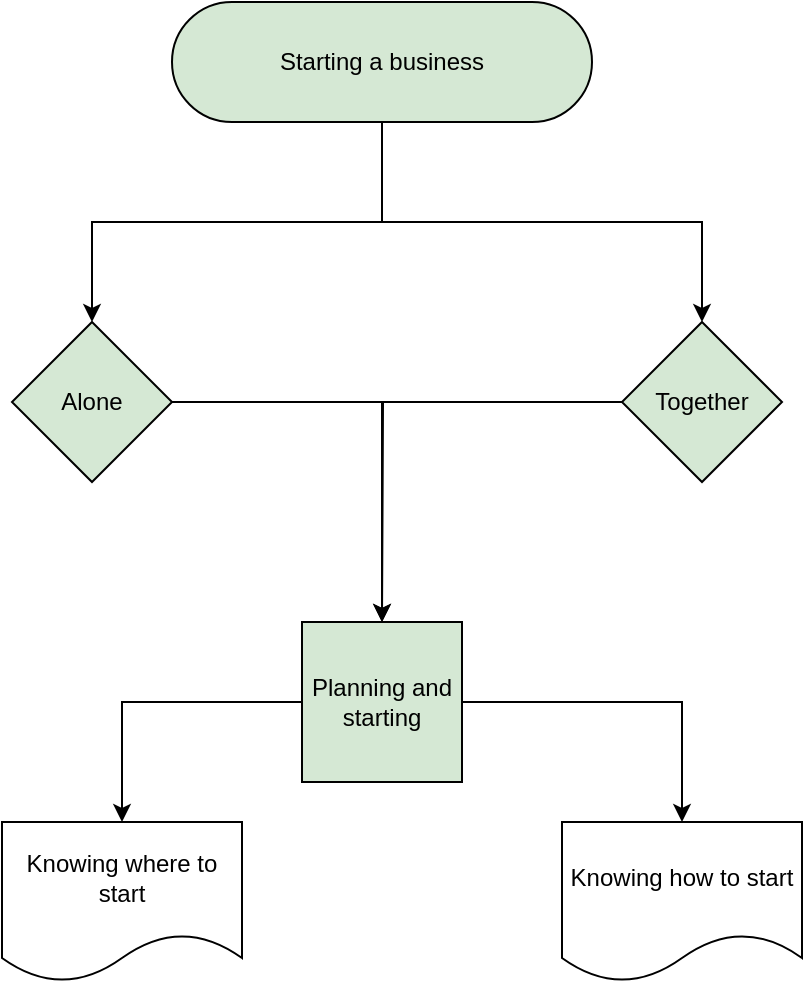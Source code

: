 <mxfile version="21.8.2" type="github">
  <diagram name="Page-1" id="FLkdHJrf84SCdrSjRrXB">
    <mxGraphModel dx="989" dy="545" grid="1" gridSize="10" guides="1" tooltips="1" connect="1" arrows="1" fold="1" page="1" pageScale="1" pageWidth="850" pageHeight="1100" math="0" shadow="0">
      <root>
        <mxCell id="0" />
        <mxCell id="1" parent="0" />
        <mxCell id="XQU894oBWTa-VkMPR4PN-12" style="edgeStyle=orthogonalEdgeStyle;rounded=0;orthogonalLoop=1;jettySize=auto;html=1;entryX=0.5;entryY=0;entryDx=0;entryDy=0;fillColor=#d5e8d4;strokeColor=#000000;" edge="1" parent="1" source="XQU894oBWTa-VkMPR4PN-1" target="XQU894oBWTa-VkMPR4PN-9">
          <mxGeometry relative="1" as="geometry" />
        </mxCell>
        <mxCell id="XQU894oBWTa-VkMPR4PN-13" style="edgeStyle=orthogonalEdgeStyle;rounded=0;orthogonalLoop=1;jettySize=auto;html=1;entryX=0.5;entryY=0;entryDx=0;entryDy=0;fillColor=#d5e8d4;strokeColor=#000000;" edge="1" parent="1" source="XQU894oBWTa-VkMPR4PN-1" target="XQU894oBWTa-VkMPR4PN-8">
          <mxGeometry relative="1" as="geometry">
            <Array as="points">
              <mxPoint x="430" y="140" />
              <mxPoint x="590" y="140" />
            </Array>
          </mxGeometry>
        </mxCell>
        <mxCell id="XQU894oBWTa-VkMPR4PN-1" value="Starting a business" style="rounded=1;whiteSpace=wrap;html=1;arcSize=50;fillColor=#d5e8d4;strokeColor=#000000;" vertex="1" parent="1">
          <mxGeometry x="325" y="30" width="210" height="60" as="geometry" />
        </mxCell>
        <mxCell id="XQU894oBWTa-VkMPR4PN-31" style="edgeStyle=orthogonalEdgeStyle;rounded=0;orthogonalLoop=1;jettySize=auto;html=1;entryX=0.5;entryY=0;entryDx=0;entryDy=0;" edge="1" parent="1" source="XQU894oBWTa-VkMPR4PN-8" target="XQU894oBWTa-VkMPR4PN-30">
          <mxGeometry relative="1" as="geometry" />
        </mxCell>
        <mxCell id="XQU894oBWTa-VkMPR4PN-8" value="Together&lt;br&gt;" style="rhombus;whiteSpace=wrap;html=1;fillColor=#d5e8d4;strokeColor=#000000;" vertex="1" parent="1">
          <mxGeometry x="550" y="190" width="80" height="80" as="geometry" />
        </mxCell>
        <mxCell id="XQU894oBWTa-VkMPR4PN-32" style="edgeStyle=orthogonalEdgeStyle;rounded=0;orthogonalLoop=1;jettySize=auto;html=1;exitX=1;exitY=0.5;exitDx=0;exitDy=0;" edge="1" parent="1" source="XQU894oBWTa-VkMPR4PN-9">
          <mxGeometry relative="1" as="geometry">
            <mxPoint x="430.0" y="340" as="targetPoint" />
          </mxGeometry>
        </mxCell>
        <mxCell id="XQU894oBWTa-VkMPR4PN-9" value="Alone" style="rhombus;whiteSpace=wrap;html=1;fillColor=#d5e8d4;strokeColor=#000000;" vertex="1" parent="1">
          <mxGeometry x="245" y="190" width="80" height="80" as="geometry" />
        </mxCell>
        <mxCell id="XQU894oBWTa-VkMPR4PN-10" style="edgeStyle=orthogonalEdgeStyle;rounded=0;orthogonalLoop=1;jettySize=auto;html=1;entryX=0.5;entryY=0;entryDx=0;entryDy=0;fillColor=#d5e8d4;strokeColor=#000000;" edge="1" parent="1">
          <mxGeometry relative="1" as="geometry">
            <mxPoint x="275" y="160" as="sourcePoint" />
            <mxPoint x="275" y="160" as="targetPoint" />
          </mxGeometry>
        </mxCell>
        <mxCell id="XQU894oBWTa-VkMPR4PN-36" style="edgeStyle=orthogonalEdgeStyle;rounded=0;orthogonalLoop=1;jettySize=auto;html=1;entryX=0.5;entryY=0;entryDx=0;entryDy=0;" edge="1" parent="1" source="XQU894oBWTa-VkMPR4PN-30" target="XQU894oBWTa-VkMPR4PN-35">
          <mxGeometry relative="1" as="geometry" />
        </mxCell>
        <mxCell id="XQU894oBWTa-VkMPR4PN-37" style="edgeStyle=orthogonalEdgeStyle;rounded=0;orthogonalLoop=1;jettySize=auto;html=1;entryX=0.5;entryY=0;entryDx=0;entryDy=0;" edge="1" parent="1" source="XQU894oBWTa-VkMPR4PN-30" target="XQU894oBWTa-VkMPR4PN-33">
          <mxGeometry relative="1" as="geometry" />
        </mxCell>
        <mxCell id="XQU894oBWTa-VkMPR4PN-30" value="Planning and starting" style="whiteSpace=wrap;html=1;aspect=fixed;fillColor=#d5e8d4;strokeColor=#000000;" vertex="1" parent="1">
          <mxGeometry x="390" y="340" width="80" height="80" as="geometry" />
        </mxCell>
        <mxCell id="XQU894oBWTa-VkMPR4PN-33" value="Knowing where to start" style="shape=document;whiteSpace=wrap;html=1;boundedLbl=1;" vertex="1" parent="1">
          <mxGeometry x="240" y="440" width="120" height="80" as="geometry" />
        </mxCell>
        <mxCell id="XQU894oBWTa-VkMPR4PN-35" value="Knowing how to start" style="shape=document;whiteSpace=wrap;html=1;boundedLbl=1;" vertex="1" parent="1">
          <mxGeometry x="520" y="440" width="120" height="80" as="geometry" />
        </mxCell>
      </root>
    </mxGraphModel>
  </diagram>
</mxfile>
